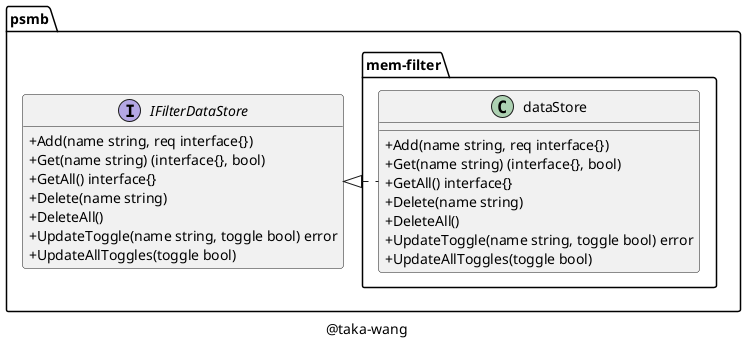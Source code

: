 @startuml

set namespaceSeparator /

skinparam classAttributeIconSize 0

class psmb/mem-filter/dataStore {
	+Add(name string, req interface{})
	+Get(name string) (interface{}, bool)
	+GetAll() interface{}
	+Delete(name string)
	+DeleteAll()
	+UpdateToggle(name string, toggle bool) error
	+UpdateAllToggles(toggle bool)
}

interface psmb/IFilterDataStore {
	+Add(name string, req interface{})
	+Get(name string) (interface{}, bool)
	+GetAll() interface{}
	+Delete(name string)
	+DeleteAll()
	+UpdateToggle(name string, toggle bool) error
	+UpdateAllToggles(toggle bool)
}

"psmb/IFilterDataStore" <|. "psmb/mem-filter/dataStore"

caption @taka-wang

hide interface fields

@enduml